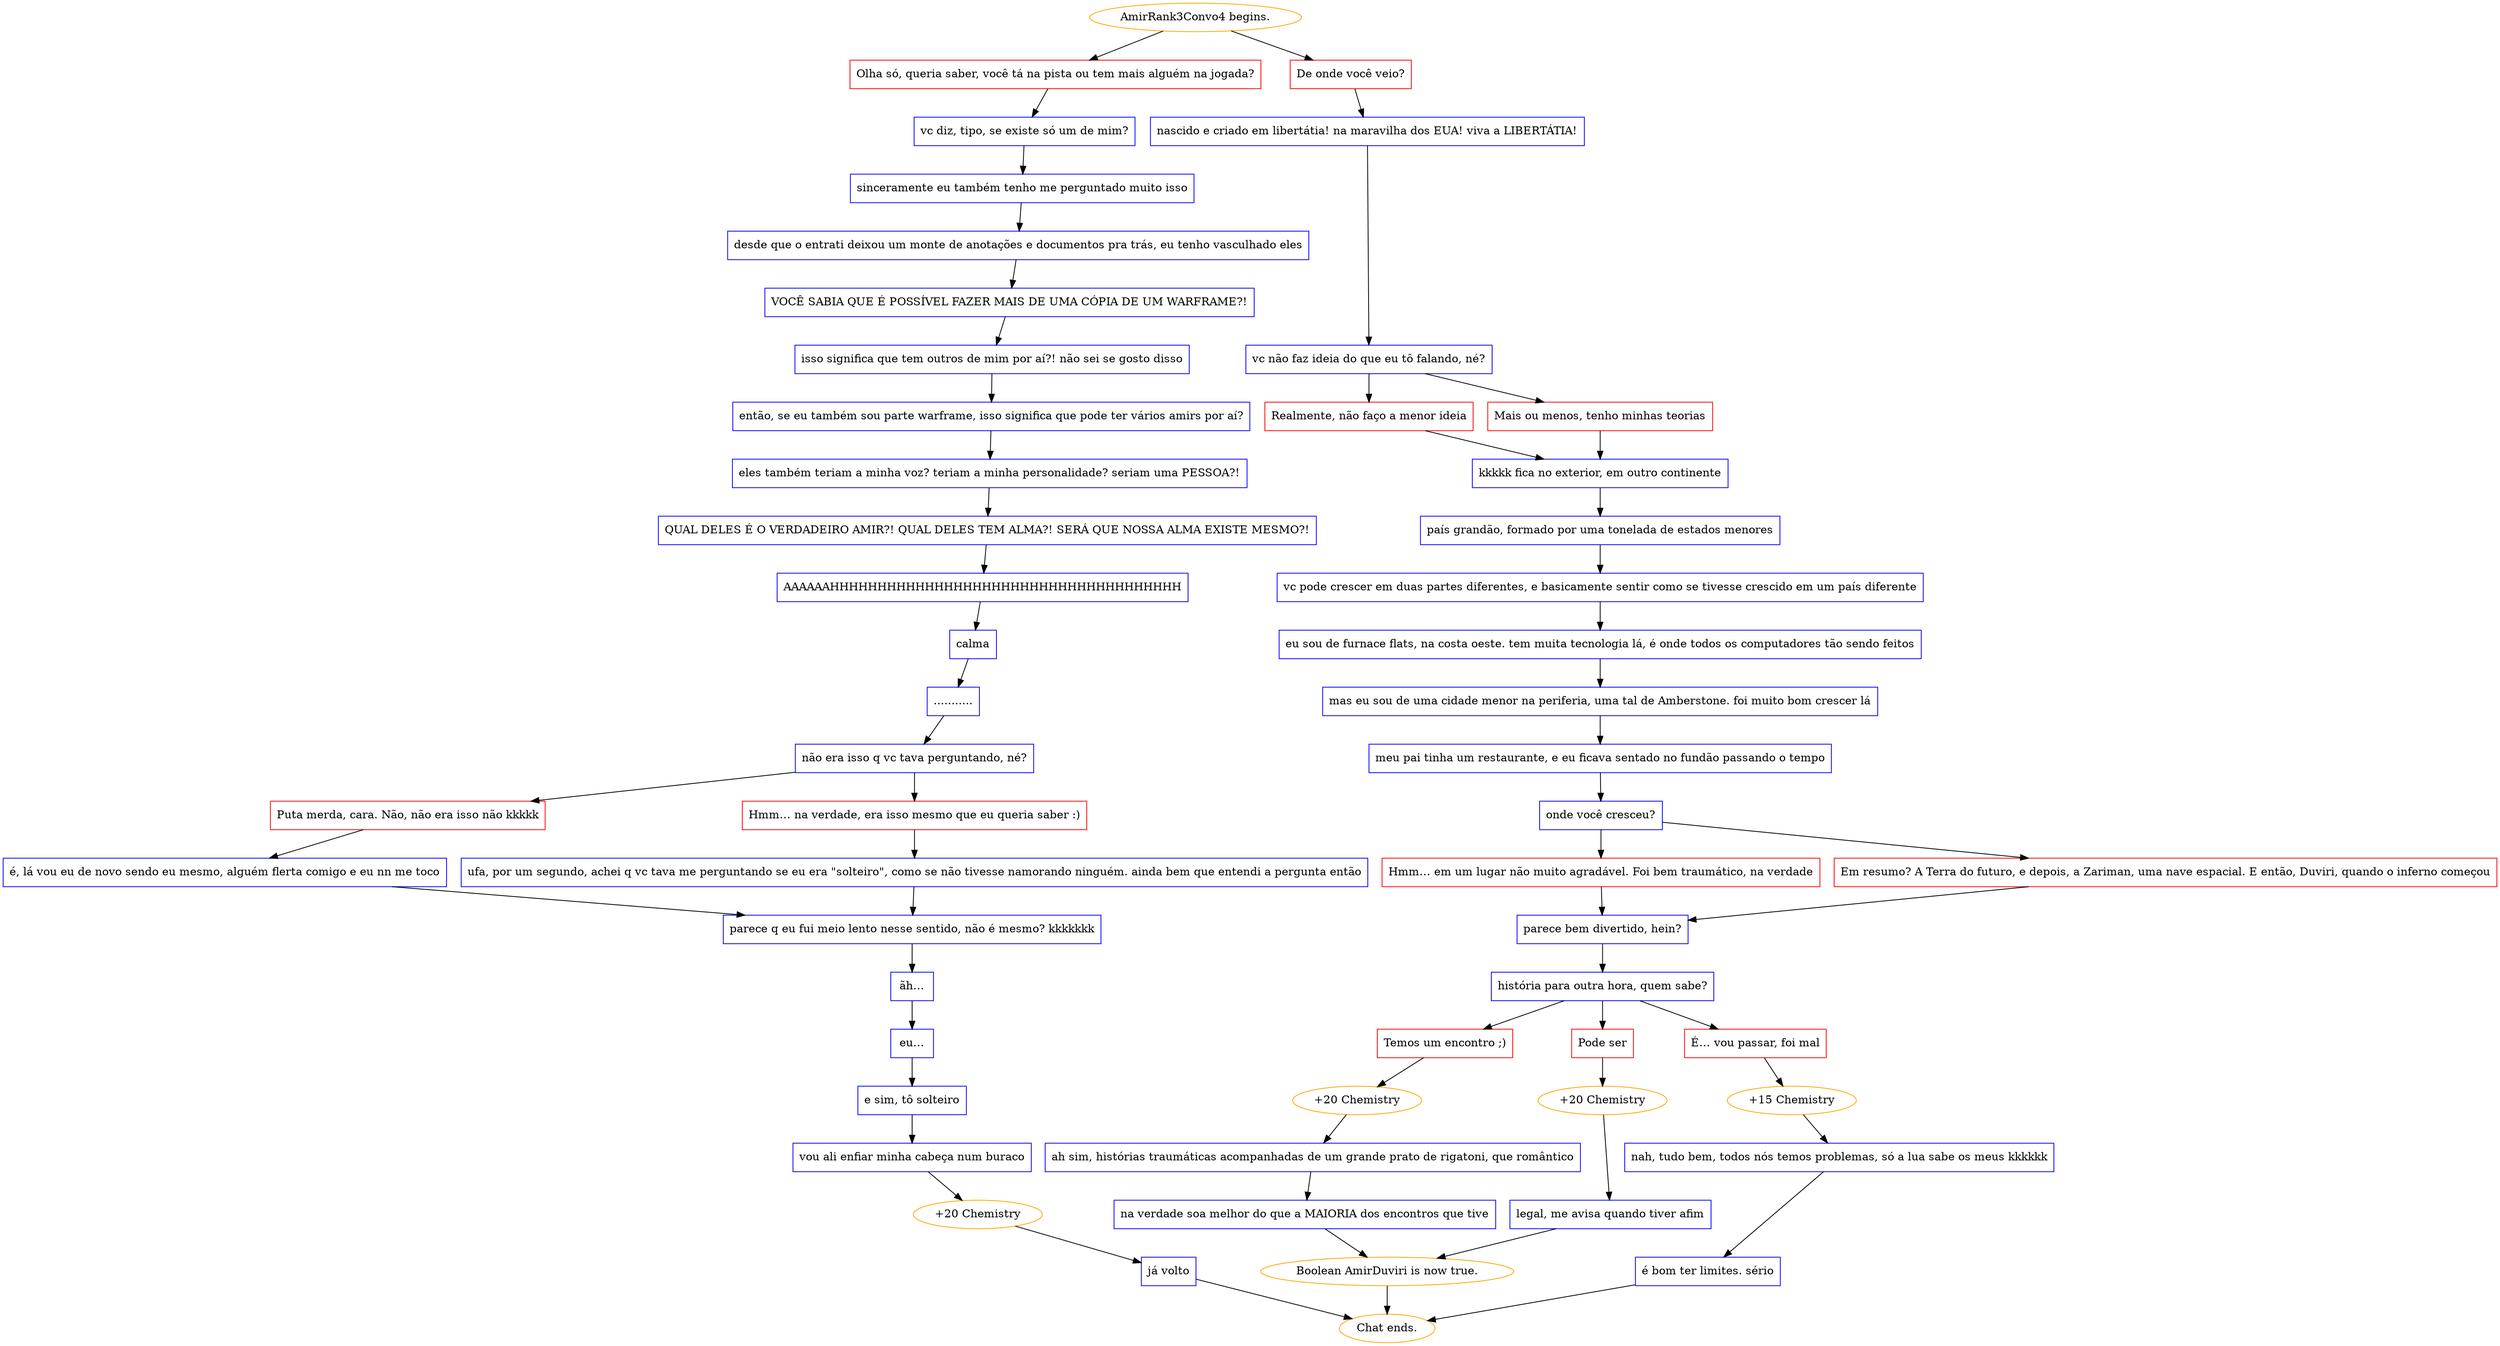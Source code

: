 digraph {
	"AmirRank3Convo4 begins." [color=orange];
		"AmirRank3Convo4 begins." -> j1671426446;
		"AmirRank3Convo4 begins." -> j3931073832;
	j1671426446 [label="Olha só, queria saber, você tá na pista ou tem mais alguém na jogada?",shape=box,color=red];
		j1671426446 -> j652240726;
	j3931073832 [label="De onde você veio?",shape=box,color=red];
		j3931073832 -> j2848355428;
	j652240726 [label="vc diz, tipo, se existe só um de mim?",shape=box,color=blue];
		j652240726 -> j2153237118;
	j2848355428 [label="nascido e criado em libertátia! na maravilha dos EUA! viva a LIBERTÁTIA!",shape=box,color=blue];
		j2848355428 -> j2021225904;
	j2153237118 [label="sinceramente eu também tenho me perguntado muito isso",shape=box,color=blue];
		j2153237118 -> j900393267;
	j2021225904 [label="vc não faz ideia do que eu tô falando, né?",shape=box,color=blue];
		j2021225904 -> j4192040892;
		j2021225904 -> j4202143282;
	j900393267 [label="desde que o entrati deixou um monte de anotações e documentos pra trás, eu tenho vasculhado eles",shape=box,color=blue];
		j900393267 -> j2280929794;
	j4192040892 [label="Realmente, não faço a menor ideia",shape=box,color=red];
		j4192040892 -> j666430022;
	j4202143282 [label="Mais ou menos, tenho minhas teorias",shape=box,color=red];
		j4202143282 -> j666430022;
	j2280929794 [label="VOCÊ SABIA QUE É POSSÍVEL FAZER MAIS DE UMA CÓPIA DE UM WARFRAME?!",shape=box,color=blue];
		j2280929794 -> j3191493711;
	j666430022 [label="kkkkk fica no exterior, em outro continente",shape=box,color=blue];
		j666430022 -> j1524320255;
	j3191493711 [label="isso significa que tem outros de mim por aí?! não sei se gosto disso",shape=box,color=blue];
		j3191493711 -> j3418263919;
	j1524320255 [label="país grandão, formado por uma tonelada de estados menores",shape=box,color=blue];
		j1524320255 -> j1610472206;
	j3418263919 [label="então, se eu também sou parte warframe, isso significa que pode ter vários amirs por aí?",shape=box,color=blue];
		j3418263919 -> j3874557591;
	j1610472206 [label="vc pode crescer em duas partes diferentes, e basicamente sentir como se tivesse crescido em um país diferente",shape=box,color=blue];
		j1610472206 -> j4077641044;
	j3874557591 [label="eles também teriam a minha voz? teriam a minha personalidade? seriam uma PESSOA?!",shape=box,color=blue];
		j3874557591 -> j1370491960;
	j4077641044 [label="eu sou de furnace flats, na costa oeste. tem muita tecnologia lá, é onde todos os computadores tão sendo feitos",shape=box,color=blue];
		j4077641044 -> j2268137536;
	j1370491960 [label="QUAL DELES É O VERDADEIRO AMIR?! QUAL DELES TEM ALMA?! SERÁ QUE NOSSA ALMA EXISTE MESMO?!",shape=box,color=blue];
		j1370491960 -> j2300557230;
	j2268137536 [label="mas eu sou de uma cidade menor na periferia, uma tal de Amberstone. foi muito bom crescer lá",shape=box,color=blue];
		j2268137536 -> j3919305824;
	j2300557230 [label="AAAAAAHHHHHHHHHHHHHHHHHHHHHHHHHHHHHHHHHHHHH",shape=box,color=blue];
		j2300557230 -> j4206130154;
	j3919305824 [label="meu pai tinha um restaurante, e eu ficava sentado no fundão passando o tempo",shape=box,color=blue];
		j3919305824 -> j3978566696;
	j4206130154 [label="calma",shape=box,color=blue];
		j4206130154 -> j3759988232;
	j3978566696 [label="onde você cresceu?",shape=box,color=blue];
		j3978566696 -> j3686808224;
		j3978566696 -> j2781896560;
	j3759988232 [label="...........",shape=box,color=blue];
		j3759988232 -> j127875061;
	j3686808224 [label="Hmm… em um lugar não muito agradável. Foi bem traumático, na verdade",shape=box,color=red];
		j3686808224 -> j1971791749;
	j2781896560 [label="Em resumo? A Terra do futuro, e depois, a Zariman, uma nave espacial. E então, Duviri, quando o inferno começou",shape=box,color=red];
		j2781896560 -> j1971791749;
	j127875061 [label="não era isso q vc tava perguntando, né?",shape=box,color=blue];
		j127875061 -> j240540930;
		j127875061 -> j1448802493;
	j1971791749 [label="parece bem divertido, hein?",shape=box,color=blue];
		j1971791749 -> j1742347396;
	j240540930 [label="Puta merda, cara. Não, não era isso não kkkkk",shape=box,color=red];
		j240540930 -> j572662470;
	j1448802493 [label="Hmm… na verdade, era isso mesmo que eu queria saber :)",shape=box,color=red];
		j1448802493 -> j111437736;
	j1742347396 [label="história para outra hora, quem sabe?",shape=box,color=blue];
		j1742347396 -> j1761593211;
		j1742347396 -> j2637029582;
		j1742347396 -> j1405159362;
	j572662470 [label="é, lá vou eu de novo sendo eu mesmo, alguém flerta comigo e eu nn me toco",shape=box,color=blue];
		j572662470 -> j3113633853;
	j111437736 [label="ufa, por um segundo, achei q vc tava me perguntando se eu era \"solteiro\", como se não tivesse namorando ninguém. ainda bem que entendi a pergunta então",shape=box,color=blue];
		j111437736 -> j3113633853;
	j1761593211 [label="Temos um encontro ;)",shape=box,color=red];
		j1761593211 -> j3848491500;
	j2637029582 [label="Pode ser",shape=box,color=red];
		j2637029582 -> j3309430997;
	j1405159362 [label="É… vou passar, foi mal",shape=box,color=red];
		j1405159362 -> j545342685;
	j3113633853 [label="parece q eu fui meio lento nesse sentido, não é mesmo? kkkkkkk",shape=box,color=blue];
		j3113633853 -> j1067969476;
	j3848491500 [label="+20 Chemistry",color=orange];
		j3848491500 -> j3349626226;
	j3309430997 [label="+20 Chemistry",color=orange];
		j3309430997 -> j3110435055;
	j545342685 [label="+15 Chemistry",color=orange];
		j545342685 -> j1446472101;
	j1067969476 [label="ãh…",shape=box,color=blue];
		j1067969476 -> j52823213;
	j3349626226 [label="ah sim, histórias traumáticas acompanhadas de um grande prato de rigatoni, que romântico",shape=box,color=blue];
		j3349626226 -> j895086069;
	j3110435055 [label="legal, me avisa quando tiver afim",shape=box,color=blue];
		j3110435055 -> j647457247;
	j1446472101 [label="nah, tudo bem, todos nós temos problemas, só a lua sabe os meus kkkkkk",shape=box,color=blue];
		j1446472101 -> j863892489;
	j52823213 [label="eu…",shape=box,color=blue];
		j52823213 -> j3884467022;
	j895086069 [label="na verdade soa melhor do que a MAIORIA dos encontros que tive",shape=box,color=blue];
		j895086069 -> j647457247;
	j647457247 [label="Boolean AmirDuviri is now true.",color=orange];
		j647457247 -> "Chat ends.";
	j863892489 [label="é bom ter limites. sério",shape=box,color=blue];
		j863892489 -> "Chat ends.";
	j3884467022 [label="e sim, tô solteiro",shape=box,color=blue];
		j3884467022 -> j2041770681;
	"Chat ends." [color=orange];
	j2041770681 [label="vou ali enfiar minha cabeça num buraco",shape=box,color=blue];
		j2041770681 -> j793569707;
	j793569707 [label="+20 Chemistry",color=orange];
		j793569707 -> j939936250;
	j939936250 [label="já volto",shape=box,color=blue];
		j939936250 -> "Chat ends.";
}